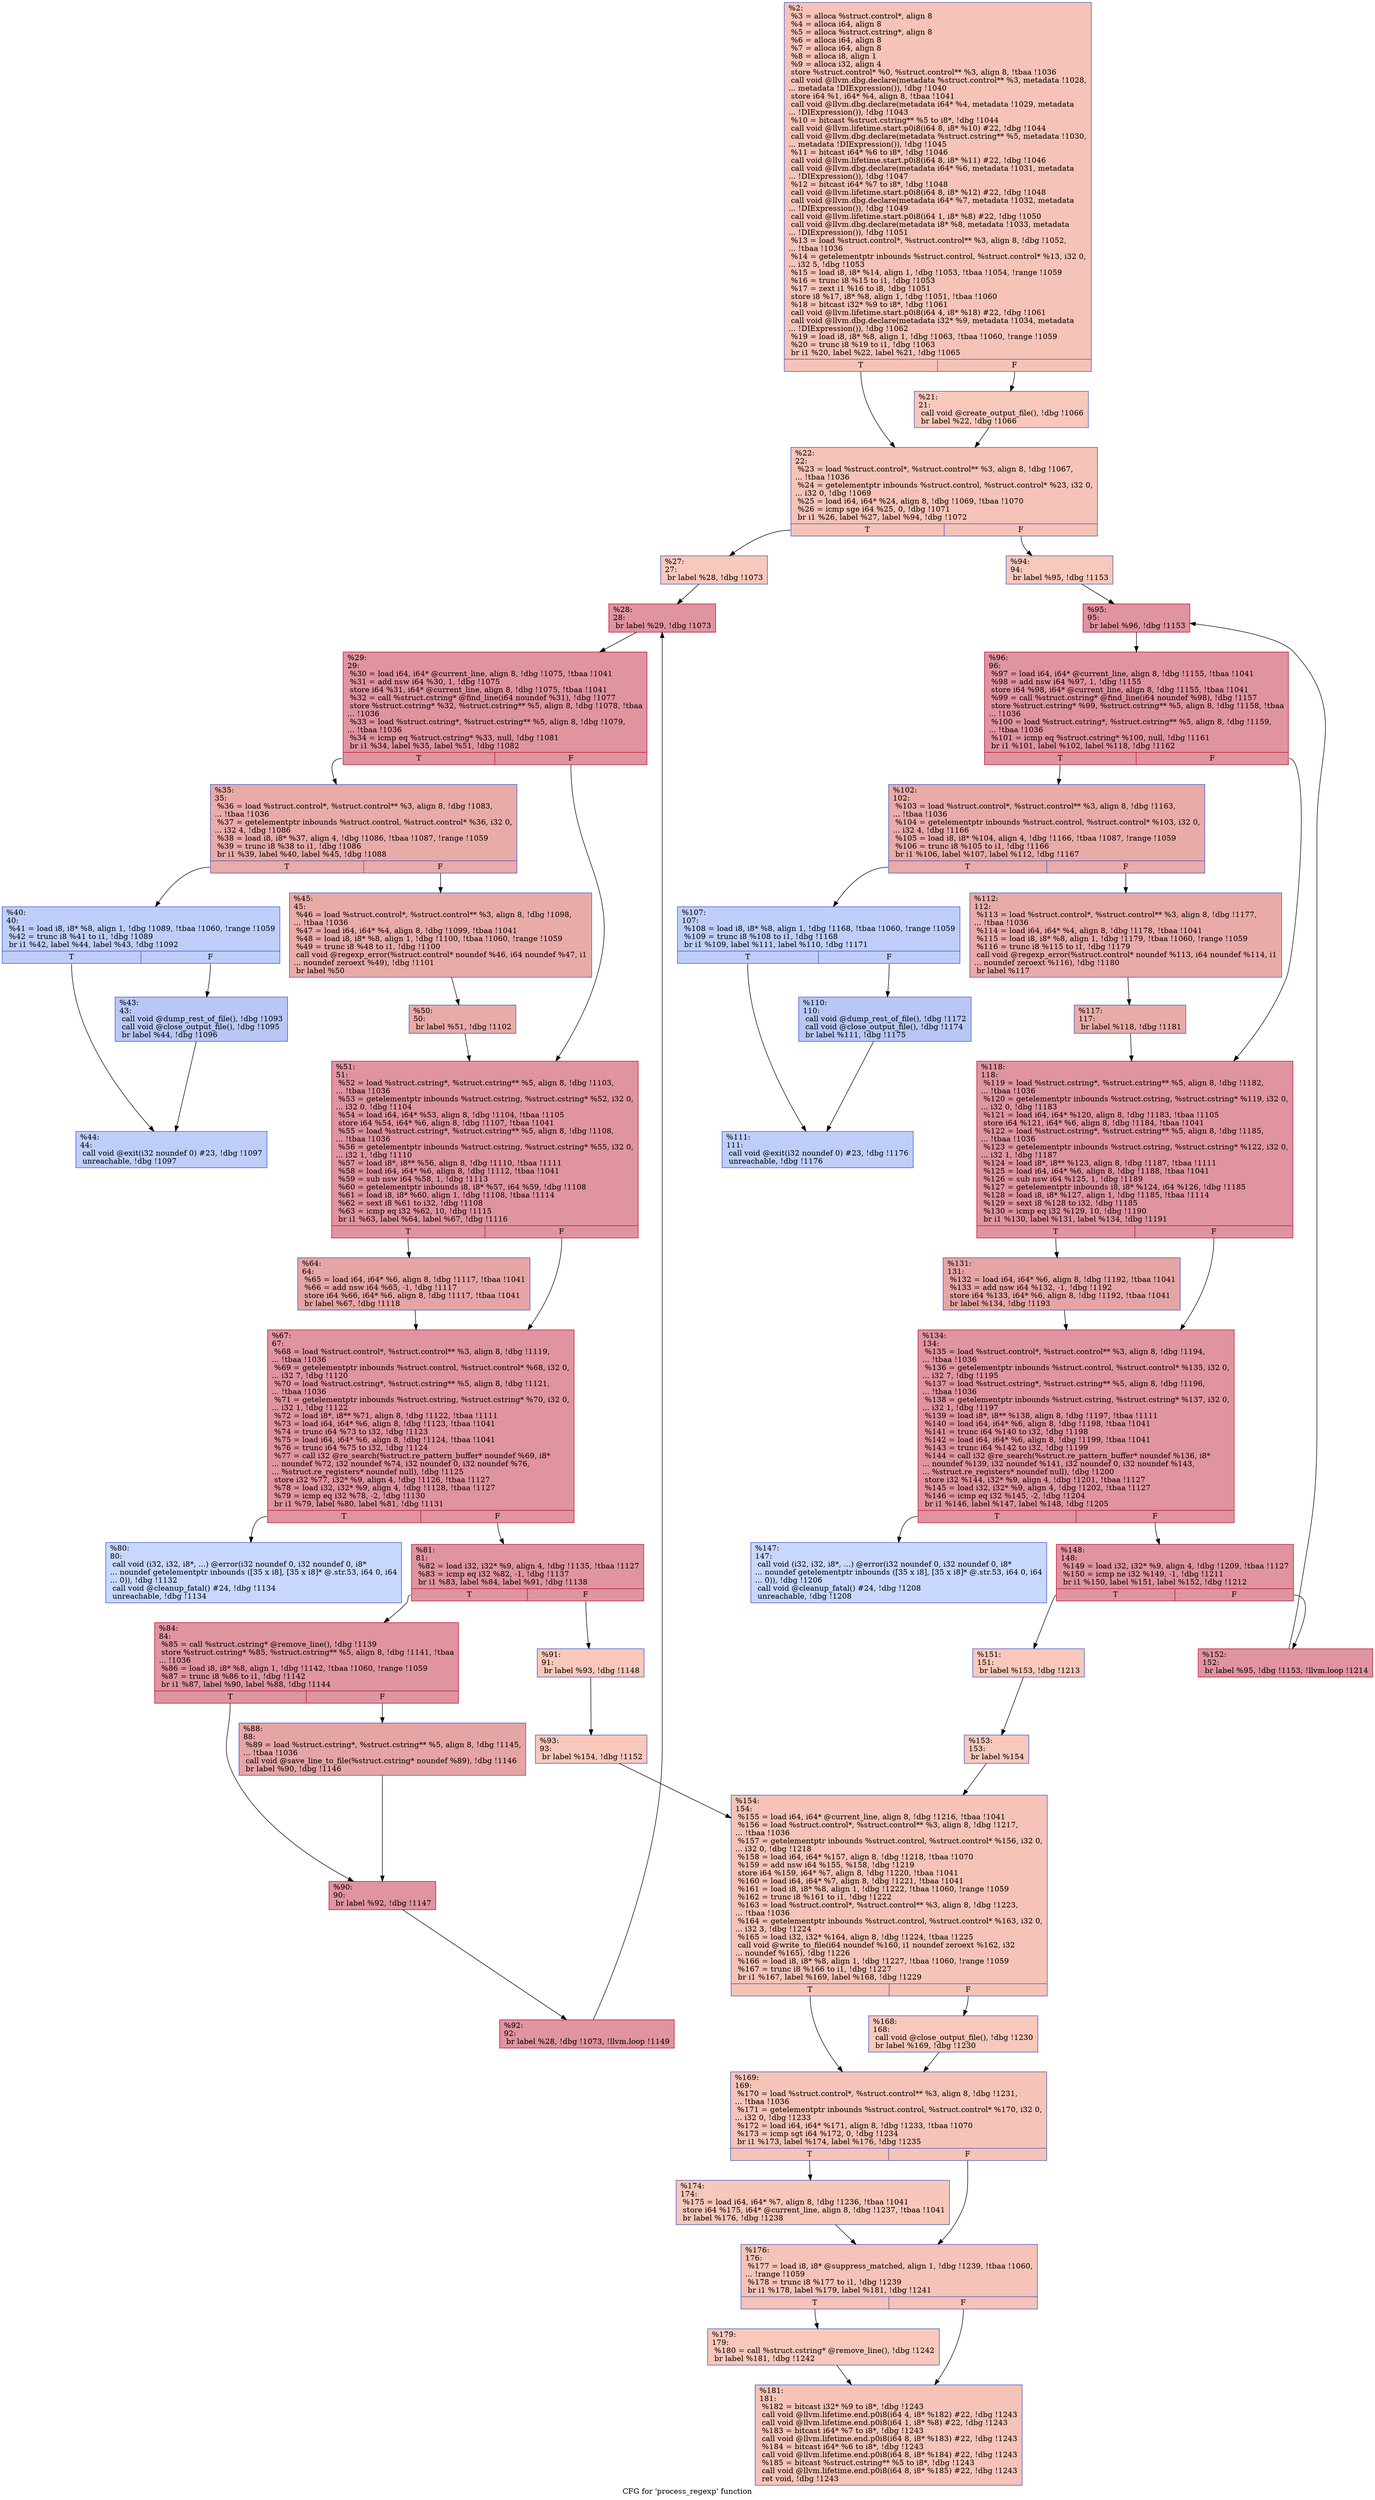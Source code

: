digraph "CFG for 'process_regexp' function" {
	label="CFG for 'process_regexp' function";

	Node0x235f0b0 [shape=record,color="#3d50c3ff", style=filled, fillcolor="#e8765c70",label="{%2:\l  %3 = alloca %struct.control*, align 8\l  %4 = alloca i64, align 8\l  %5 = alloca %struct.cstring*, align 8\l  %6 = alloca i64, align 8\l  %7 = alloca i64, align 8\l  %8 = alloca i8, align 1\l  %9 = alloca i32, align 4\l  store %struct.control* %0, %struct.control** %3, align 8, !tbaa !1036\l  call void @llvm.dbg.declare(metadata %struct.control** %3, metadata !1028,\l... metadata !DIExpression()), !dbg !1040\l  store i64 %1, i64* %4, align 8, !tbaa !1041\l  call void @llvm.dbg.declare(metadata i64* %4, metadata !1029, metadata\l... !DIExpression()), !dbg !1043\l  %10 = bitcast %struct.cstring** %5 to i8*, !dbg !1044\l  call void @llvm.lifetime.start.p0i8(i64 8, i8* %10) #22, !dbg !1044\l  call void @llvm.dbg.declare(metadata %struct.cstring** %5, metadata !1030,\l... metadata !DIExpression()), !dbg !1045\l  %11 = bitcast i64* %6 to i8*, !dbg !1046\l  call void @llvm.lifetime.start.p0i8(i64 8, i8* %11) #22, !dbg !1046\l  call void @llvm.dbg.declare(metadata i64* %6, metadata !1031, metadata\l... !DIExpression()), !dbg !1047\l  %12 = bitcast i64* %7 to i8*, !dbg !1048\l  call void @llvm.lifetime.start.p0i8(i64 8, i8* %12) #22, !dbg !1048\l  call void @llvm.dbg.declare(metadata i64* %7, metadata !1032, metadata\l... !DIExpression()), !dbg !1049\l  call void @llvm.lifetime.start.p0i8(i64 1, i8* %8) #22, !dbg !1050\l  call void @llvm.dbg.declare(metadata i8* %8, metadata !1033, metadata\l... !DIExpression()), !dbg !1051\l  %13 = load %struct.control*, %struct.control** %3, align 8, !dbg !1052,\l... !tbaa !1036\l  %14 = getelementptr inbounds %struct.control, %struct.control* %13, i32 0,\l... i32 5, !dbg !1053\l  %15 = load i8, i8* %14, align 1, !dbg !1053, !tbaa !1054, !range !1059\l  %16 = trunc i8 %15 to i1, !dbg !1053\l  %17 = zext i1 %16 to i8, !dbg !1051\l  store i8 %17, i8* %8, align 1, !dbg !1051, !tbaa !1060\l  %18 = bitcast i32* %9 to i8*, !dbg !1061\l  call void @llvm.lifetime.start.p0i8(i64 4, i8* %18) #22, !dbg !1061\l  call void @llvm.dbg.declare(metadata i32* %9, metadata !1034, metadata\l... !DIExpression()), !dbg !1062\l  %19 = load i8, i8* %8, align 1, !dbg !1063, !tbaa !1060, !range !1059\l  %20 = trunc i8 %19 to i1, !dbg !1063\l  br i1 %20, label %22, label %21, !dbg !1065\l|{<s0>T|<s1>F}}"];
	Node0x235f0b0:s0 -> Node0x2344980;
	Node0x235f0b0:s1 -> Node0x2344930;
	Node0x2344930 [shape=record,color="#3d50c3ff", style=filled, fillcolor="#ed836670",label="{%21:\l21:                                               \l  call void @create_output_file(), !dbg !1066\l  br label %22, !dbg !1066\l}"];
	Node0x2344930 -> Node0x2344980;
	Node0x2344980 [shape=record,color="#3d50c3ff", style=filled, fillcolor="#e8765c70",label="{%22:\l22:                                               \l  %23 = load %struct.control*, %struct.control** %3, align 8, !dbg !1067,\l... !tbaa !1036\l  %24 = getelementptr inbounds %struct.control, %struct.control* %23, i32 0,\l... i32 0, !dbg !1069\l  %25 = load i64, i64* %24, align 8, !dbg !1069, !tbaa !1070\l  %26 = icmp sge i64 %25, 0, !dbg !1071\l  br i1 %26, label %27, label %94, !dbg !1072\l|{<s0>T|<s1>F}}"];
	Node0x2344980:s0 -> Node0x23449d0;
	Node0x2344980:s1 -> Node0x2345010;
	Node0x23449d0 [shape=record,color="#3d50c3ff", style=filled, fillcolor="#ed836670",label="{%27:\l27:                                               \l  br label %28, !dbg !1073\l}"];
	Node0x23449d0 -> Node0x2344a20;
	Node0x2344a20 [shape=record,color="#b70d28ff", style=filled, fillcolor="#b70d2870",label="{%28:\l28:                                               \l  br label %29, !dbg !1073\l}"];
	Node0x2344a20 -> Node0x2344a70;
	Node0x2344a70 [shape=record,color="#b70d28ff", style=filled, fillcolor="#b70d2870",label="{%29:\l29:                                               \l  %30 = load i64, i64* @current_line, align 8, !dbg !1075, !tbaa !1041\l  %31 = add nsw i64 %30, 1, !dbg !1075\l  store i64 %31, i64* @current_line, align 8, !dbg !1075, !tbaa !1041\l  %32 = call %struct.cstring* @find_line(i64 noundef %31), !dbg !1077\l  store %struct.cstring* %32, %struct.cstring** %5, align 8, !dbg !1078, !tbaa\l... !1036\l  %33 = load %struct.cstring*, %struct.cstring** %5, align 8, !dbg !1079,\l... !tbaa !1036\l  %34 = icmp eq %struct.cstring* %33, null, !dbg !1081\l  br i1 %34, label %35, label %51, !dbg !1082\l|{<s0>T|<s1>F}}"];
	Node0x2344a70:s0 -> Node0x2344ac0;
	Node0x2344a70:s1 -> Node0x2344ca0;
	Node0x2344ac0 [shape=record,color="#3d50c3ff", style=filled, fillcolor="#cc403a70",label="{%35:\l35:                                               \l  %36 = load %struct.control*, %struct.control** %3, align 8, !dbg !1083,\l... !tbaa !1036\l  %37 = getelementptr inbounds %struct.control, %struct.control* %36, i32 0,\l... i32 4, !dbg !1086\l  %38 = load i8, i8* %37, align 4, !dbg !1086, !tbaa !1087, !range !1059\l  %39 = trunc i8 %38 to i1, !dbg !1086\l  br i1 %39, label %40, label %45, !dbg !1088\l|{<s0>T|<s1>F}}"];
	Node0x2344ac0:s0 -> Node0x2344b10;
	Node0x2344ac0:s1 -> Node0x2344c00;
	Node0x2344b10 [shape=record,color="#3d50c3ff", style=filled, fillcolor="#6c8ff170",label="{%40:\l40:                                               \l  %41 = load i8, i8* %8, align 1, !dbg !1089, !tbaa !1060, !range !1059\l  %42 = trunc i8 %41 to i1, !dbg !1089\l  br i1 %42, label %44, label %43, !dbg !1092\l|{<s0>T|<s1>F}}"];
	Node0x2344b10:s0 -> Node0x2344bb0;
	Node0x2344b10:s1 -> Node0x2344b60;
	Node0x2344b60 [shape=record,color="#3d50c3ff", style=filled, fillcolor="#5f7fe870",label="{%43:\l43:                                               \l  call void @dump_rest_of_file(), !dbg !1093\l  call void @close_output_file(), !dbg !1095\l  br label %44, !dbg !1096\l}"];
	Node0x2344b60 -> Node0x2344bb0;
	Node0x2344bb0 [shape=record,color="#3d50c3ff", style=filled, fillcolor="#6c8ff170",label="{%44:\l44:                                               \l  call void @exit(i32 noundef 0) #23, !dbg !1097\l  unreachable, !dbg !1097\l}"];
	Node0x2344c00 [shape=record,color="#3d50c3ff", style=filled, fillcolor="#cc403a70",label="{%45:\l45:                                               \l  %46 = load %struct.control*, %struct.control** %3, align 8, !dbg !1098,\l... !tbaa !1036\l  %47 = load i64, i64* %4, align 8, !dbg !1099, !tbaa !1041\l  %48 = load i8, i8* %8, align 1, !dbg !1100, !tbaa !1060, !range !1059\l  %49 = trunc i8 %48 to i1, !dbg !1100\l  call void @regexp_error(%struct.control* noundef %46, i64 noundef %47, i1\l... noundef zeroext %49), !dbg !1101\l  br label %50\l}"];
	Node0x2344c00 -> Node0x2344c50;
	Node0x2344c50 [shape=record,color="#3d50c3ff", style=filled, fillcolor="#cc403a70",label="{%50:\l50:                                               \l  br label %51, !dbg !1102\l}"];
	Node0x2344c50 -> Node0x2344ca0;
	Node0x2344ca0 [shape=record,color="#b70d28ff", style=filled, fillcolor="#b70d2870",label="{%51:\l51:                                               \l  %52 = load %struct.cstring*, %struct.cstring** %5, align 8, !dbg !1103,\l... !tbaa !1036\l  %53 = getelementptr inbounds %struct.cstring, %struct.cstring* %52, i32 0,\l... i32 0, !dbg !1104\l  %54 = load i64, i64* %53, align 8, !dbg !1104, !tbaa !1105\l  store i64 %54, i64* %6, align 8, !dbg !1107, !tbaa !1041\l  %55 = load %struct.cstring*, %struct.cstring** %5, align 8, !dbg !1108,\l... !tbaa !1036\l  %56 = getelementptr inbounds %struct.cstring, %struct.cstring* %55, i32 0,\l... i32 1, !dbg !1110\l  %57 = load i8*, i8** %56, align 8, !dbg !1110, !tbaa !1111\l  %58 = load i64, i64* %6, align 8, !dbg !1112, !tbaa !1041\l  %59 = sub nsw i64 %58, 1, !dbg !1113\l  %60 = getelementptr inbounds i8, i8* %57, i64 %59, !dbg !1108\l  %61 = load i8, i8* %60, align 1, !dbg !1108, !tbaa !1114\l  %62 = sext i8 %61 to i32, !dbg !1108\l  %63 = icmp eq i32 %62, 10, !dbg !1115\l  br i1 %63, label %64, label %67, !dbg !1116\l|{<s0>T|<s1>F}}"];
	Node0x2344ca0:s0 -> Node0x2344cf0;
	Node0x2344ca0:s1 -> Node0x2344d40;
	Node0x2344cf0 [shape=record,color="#3d50c3ff", style=filled, fillcolor="#c5333470",label="{%64:\l64:                                               \l  %65 = load i64, i64* %6, align 8, !dbg !1117, !tbaa !1041\l  %66 = add nsw i64 %65, -1, !dbg !1117\l  store i64 %66, i64* %6, align 8, !dbg !1117, !tbaa !1041\l  br label %67, !dbg !1118\l}"];
	Node0x2344cf0 -> Node0x2344d40;
	Node0x2344d40 [shape=record,color="#b70d28ff", style=filled, fillcolor="#b70d2870",label="{%67:\l67:                                               \l  %68 = load %struct.control*, %struct.control** %3, align 8, !dbg !1119,\l... !tbaa !1036\l  %69 = getelementptr inbounds %struct.control, %struct.control* %68, i32 0,\l... i32 7, !dbg !1120\l  %70 = load %struct.cstring*, %struct.cstring** %5, align 8, !dbg !1121,\l... !tbaa !1036\l  %71 = getelementptr inbounds %struct.cstring, %struct.cstring* %70, i32 0,\l... i32 1, !dbg !1122\l  %72 = load i8*, i8** %71, align 8, !dbg !1122, !tbaa !1111\l  %73 = load i64, i64* %6, align 8, !dbg !1123, !tbaa !1041\l  %74 = trunc i64 %73 to i32, !dbg !1123\l  %75 = load i64, i64* %6, align 8, !dbg !1124, !tbaa !1041\l  %76 = trunc i64 %75 to i32, !dbg !1124\l  %77 = call i32 @re_search(%struct.re_pattern_buffer* noundef %69, i8*\l... noundef %72, i32 noundef %74, i32 noundef 0, i32 noundef %76,\l... %struct.re_registers* noundef null), !dbg !1125\l  store i32 %77, i32* %9, align 4, !dbg !1126, !tbaa !1127\l  %78 = load i32, i32* %9, align 4, !dbg !1128, !tbaa !1127\l  %79 = icmp eq i32 %78, -2, !dbg !1130\l  br i1 %79, label %80, label %81, !dbg !1131\l|{<s0>T|<s1>F}}"];
	Node0x2344d40:s0 -> Node0x2344d90;
	Node0x2344d40:s1 -> Node0x2344de0;
	Node0x2344d90 [shape=record,color="#3d50c3ff", style=filled, fillcolor="#81a4fb70",label="{%80:\l80:                                               \l  call void (i32, i32, i8*, ...) @error(i32 noundef 0, i32 noundef 0, i8*\l... noundef getelementptr inbounds ([35 x i8], [35 x i8]* @.str.53, i64 0, i64\l... 0)), !dbg !1132\l  call void @cleanup_fatal() #24, !dbg !1134\l  unreachable, !dbg !1134\l}"];
	Node0x2344de0 [shape=record,color="#b70d28ff", style=filled, fillcolor="#b70d2870",label="{%81:\l81:                                               \l  %82 = load i32, i32* %9, align 4, !dbg !1135, !tbaa !1127\l  %83 = icmp eq i32 %82, -1, !dbg !1137\l  br i1 %83, label %84, label %91, !dbg !1138\l|{<s0>T|<s1>F}}"];
	Node0x2344de0:s0 -> Node0x2344e30;
	Node0x2344de0:s1 -> Node0x2344f20;
	Node0x2344e30 [shape=record,color="#b70d28ff", style=filled, fillcolor="#b70d2870",label="{%84:\l84:                                               \l  %85 = call %struct.cstring* @remove_line(), !dbg !1139\l  store %struct.cstring* %85, %struct.cstring** %5, align 8, !dbg !1141, !tbaa\l... !1036\l  %86 = load i8, i8* %8, align 1, !dbg !1142, !tbaa !1060, !range !1059\l  %87 = trunc i8 %86 to i1, !dbg !1142\l  br i1 %87, label %90, label %88, !dbg !1144\l|{<s0>T|<s1>F}}"];
	Node0x2344e30:s0 -> Node0x2344ed0;
	Node0x2344e30:s1 -> Node0x2344e80;
	Node0x2344e80 [shape=record,color="#3d50c3ff", style=filled, fillcolor="#c5333470",label="{%88:\l88:                                               \l  %89 = load %struct.cstring*, %struct.cstring** %5, align 8, !dbg !1145,\l... !tbaa !1036\l  call void @save_line_to_file(%struct.cstring* noundef %89), !dbg !1146\l  br label %90, !dbg !1146\l}"];
	Node0x2344e80 -> Node0x2344ed0;
	Node0x2344ed0 [shape=record,color="#b70d28ff", style=filled, fillcolor="#b70d2870",label="{%90:\l90:                                               \l  br label %92, !dbg !1147\l}"];
	Node0x2344ed0 -> Node0x2344f70;
	Node0x2344f20 [shape=record,color="#3d50c3ff", style=filled, fillcolor="#ed836670",label="{%91:\l91:                                               \l  br label %93, !dbg !1148\l}"];
	Node0x2344f20 -> Node0x2344fc0;
	Node0x2344f70 [shape=record,color="#b70d28ff", style=filled, fillcolor="#b70d2870",label="{%92:\l92:                                               \l  br label %28, !dbg !1073, !llvm.loop !1149\l}"];
	Node0x2344f70 -> Node0x2344a20;
	Node0x2344fc0 [shape=record,color="#3d50c3ff", style=filled, fillcolor="#ed836670",label="{%93:\l93:                                               \l  br label %154, !dbg !1152\l}"];
	Node0x2344fc0 -> Node0x2345560;
	Node0x2345010 [shape=record,color="#3d50c3ff", style=filled, fillcolor="#ed836670",label="{%94:\l94:                                               \l  br label %95, !dbg !1153\l}"];
	Node0x2345010 -> Node0x2345060;
	Node0x2345060 [shape=record,color="#b70d28ff", style=filled, fillcolor="#b70d2870",label="{%95:\l95:                                               \l  br label %96, !dbg !1153\l}"];
	Node0x2345060 -> Node0x23450b0;
	Node0x23450b0 [shape=record,color="#b70d28ff", style=filled, fillcolor="#b70d2870",label="{%96:\l96:                                               \l  %97 = load i64, i64* @current_line, align 8, !dbg !1155, !tbaa !1041\l  %98 = add nsw i64 %97, 1, !dbg !1155\l  store i64 %98, i64* @current_line, align 8, !dbg !1155, !tbaa !1041\l  %99 = call %struct.cstring* @find_line(i64 noundef %98), !dbg !1157\l  store %struct.cstring* %99, %struct.cstring** %5, align 8, !dbg !1158, !tbaa\l... !1036\l  %100 = load %struct.cstring*, %struct.cstring** %5, align 8, !dbg !1159,\l... !tbaa !1036\l  %101 = icmp eq %struct.cstring* %100, null, !dbg !1161\l  br i1 %101, label %102, label %118, !dbg !1162\l|{<s0>T|<s1>F}}"];
	Node0x23450b0:s0 -> Node0x2345100;
	Node0x23450b0:s1 -> Node0x23452e0;
	Node0x2345100 [shape=record,color="#3d50c3ff", style=filled, fillcolor="#cc403a70",label="{%102:\l102:                                              \l  %103 = load %struct.control*, %struct.control** %3, align 8, !dbg !1163,\l... !tbaa !1036\l  %104 = getelementptr inbounds %struct.control, %struct.control* %103, i32 0,\l... i32 4, !dbg !1166\l  %105 = load i8, i8* %104, align 4, !dbg !1166, !tbaa !1087, !range !1059\l  %106 = trunc i8 %105 to i1, !dbg !1166\l  br i1 %106, label %107, label %112, !dbg !1167\l|{<s0>T|<s1>F}}"];
	Node0x2345100:s0 -> Node0x2345150;
	Node0x2345100:s1 -> Node0x2345240;
	Node0x2345150 [shape=record,color="#3d50c3ff", style=filled, fillcolor="#6c8ff170",label="{%107:\l107:                                              \l  %108 = load i8, i8* %8, align 1, !dbg !1168, !tbaa !1060, !range !1059\l  %109 = trunc i8 %108 to i1, !dbg !1168\l  br i1 %109, label %111, label %110, !dbg !1171\l|{<s0>T|<s1>F}}"];
	Node0x2345150:s0 -> Node0x23451f0;
	Node0x2345150:s1 -> Node0x23451a0;
	Node0x23451a0 [shape=record,color="#3d50c3ff", style=filled, fillcolor="#5f7fe870",label="{%110:\l110:                                              \l  call void @dump_rest_of_file(), !dbg !1172\l  call void @close_output_file(), !dbg !1174\l  br label %111, !dbg !1175\l}"];
	Node0x23451a0 -> Node0x23451f0;
	Node0x23451f0 [shape=record,color="#3d50c3ff", style=filled, fillcolor="#6c8ff170",label="{%111:\l111:                                              \l  call void @exit(i32 noundef 0) #23, !dbg !1176\l  unreachable, !dbg !1176\l}"];
	Node0x2345240 [shape=record,color="#3d50c3ff", style=filled, fillcolor="#cc403a70",label="{%112:\l112:                                              \l  %113 = load %struct.control*, %struct.control** %3, align 8, !dbg !1177,\l... !tbaa !1036\l  %114 = load i64, i64* %4, align 8, !dbg !1178, !tbaa !1041\l  %115 = load i8, i8* %8, align 1, !dbg !1179, !tbaa !1060, !range !1059\l  %116 = trunc i8 %115 to i1, !dbg !1179\l  call void @regexp_error(%struct.control* noundef %113, i64 noundef %114, i1\l... noundef zeroext %116), !dbg !1180\l  br label %117\l}"];
	Node0x2345240 -> Node0x2345290;
	Node0x2345290 [shape=record,color="#3d50c3ff", style=filled, fillcolor="#cc403a70",label="{%117:\l117:                                              \l  br label %118, !dbg !1181\l}"];
	Node0x2345290 -> Node0x23452e0;
	Node0x23452e0 [shape=record,color="#b70d28ff", style=filled, fillcolor="#b70d2870",label="{%118:\l118:                                              \l  %119 = load %struct.cstring*, %struct.cstring** %5, align 8, !dbg !1182,\l... !tbaa !1036\l  %120 = getelementptr inbounds %struct.cstring, %struct.cstring* %119, i32 0,\l... i32 0, !dbg !1183\l  %121 = load i64, i64* %120, align 8, !dbg !1183, !tbaa !1105\l  store i64 %121, i64* %6, align 8, !dbg !1184, !tbaa !1041\l  %122 = load %struct.cstring*, %struct.cstring** %5, align 8, !dbg !1185,\l... !tbaa !1036\l  %123 = getelementptr inbounds %struct.cstring, %struct.cstring* %122, i32 0,\l... i32 1, !dbg !1187\l  %124 = load i8*, i8** %123, align 8, !dbg !1187, !tbaa !1111\l  %125 = load i64, i64* %6, align 8, !dbg !1188, !tbaa !1041\l  %126 = sub nsw i64 %125, 1, !dbg !1189\l  %127 = getelementptr inbounds i8, i8* %124, i64 %126, !dbg !1185\l  %128 = load i8, i8* %127, align 1, !dbg !1185, !tbaa !1114\l  %129 = sext i8 %128 to i32, !dbg !1185\l  %130 = icmp eq i32 %129, 10, !dbg !1190\l  br i1 %130, label %131, label %134, !dbg !1191\l|{<s0>T|<s1>F}}"];
	Node0x23452e0:s0 -> Node0x2345330;
	Node0x23452e0:s1 -> Node0x2345380;
	Node0x2345330 [shape=record,color="#3d50c3ff", style=filled, fillcolor="#c5333470",label="{%131:\l131:                                              \l  %132 = load i64, i64* %6, align 8, !dbg !1192, !tbaa !1041\l  %133 = add nsw i64 %132, -1, !dbg !1192\l  store i64 %133, i64* %6, align 8, !dbg !1192, !tbaa !1041\l  br label %134, !dbg !1193\l}"];
	Node0x2345330 -> Node0x2345380;
	Node0x2345380 [shape=record,color="#b70d28ff", style=filled, fillcolor="#b70d2870",label="{%134:\l134:                                              \l  %135 = load %struct.control*, %struct.control** %3, align 8, !dbg !1194,\l... !tbaa !1036\l  %136 = getelementptr inbounds %struct.control, %struct.control* %135, i32 0,\l... i32 7, !dbg !1195\l  %137 = load %struct.cstring*, %struct.cstring** %5, align 8, !dbg !1196,\l... !tbaa !1036\l  %138 = getelementptr inbounds %struct.cstring, %struct.cstring* %137, i32 0,\l... i32 1, !dbg !1197\l  %139 = load i8*, i8** %138, align 8, !dbg !1197, !tbaa !1111\l  %140 = load i64, i64* %6, align 8, !dbg !1198, !tbaa !1041\l  %141 = trunc i64 %140 to i32, !dbg !1198\l  %142 = load i64, i64* %6, align 8, !dbg !1199, !tbaa !1041\l  %143 = trunc i64 %142 to i32, !dbg !1199\l  %144 = call i32 @re_search(%struct.re_pattern_buffer* noundef %136, i8*\l... noundef %139, i32 noundef %141, i32 noundef 0, i32 noundef %143,\l... %struct.re_registers* noundef null), !dbg !1200\l  store i32 %144, i32* %9, align 4, !dbg !1201, !tbaa !1127\l  %145 = load i32, i32* %9, align 4, !dbg !1202, !tbaa !1127\l  %146 = icmp eq i32 %145, -2, !dbg !1204\l  br i1 %146, label %147, label %148, !dbg !1205\l|{<s0>T|<s1>F}}"];
	Node0x2345380:s0 -> Node0x23453d0;
	Node0x2345380:s1 -> Node0x2345420;
	Node0x23453d0 [shape=record,color="#3d50c3ff", style=filled, fillcolor="#81a4fb70",label="{%147:\l147:                                              \l  call void (i32, i32, i8*, ...) @error(i32 noundef 0, i32 noundef 0, i8*\l... noundef getelementptr inbounds ([35 x i8], [35 x i8]* @.str.53, i64 0, i64\l... 0)), !dbg !1206\l  call void @cleanup_fatal() #24, !dbg !1208\l  unreachable, !dbg !1208\l}"];
	Node0x2345420 [shape=record,color="#b70d28ff", style=filled, fillcolor="#b70d2870",label="{%148:\l148:                                              \l  %149 = load i32, i32* %9, align 4, !dbg !1209, !tbaa !1127\l  %150 = icmp ne i32 %149, -1, !dbg !1211\l  br i1 %150, label %151, label %152, !dbg !1212\l|{<s0>T|<s1>F}}"];
	Node0x2345420:s0 -> Node0x2345470;
	Node0x2345420:s1 -> Node0x23454c0;
	Node0x2345470 [shape=record,color="#3d50c3ff", style=filled, fillcolor="#ed836670",label="{%151:\l151:                                              \l  br label %153, !dbg !1213\l}"];
	Node0x2345470 -> Node0x2345510;
	Node0x23454c0 [shape=record,color="#b70d28ff", style=filled, fillcolor="#b70d2870",label="{%152:\l152:                                              \l  br label %95, !dbg !1153, !llvm.loop !1214\l}"];
	Node0x23454c0 -> Node0x2345060;
	Node0x2345510 [shape=record,color="#3d50c3ff", style=filled, fillcolor="#ed836670",label="{%153:\l153:                                              \l  br label %154\l}"];
	Node0x2345510 -> Node0x2345560;
	Node0x2345560 [shape=record,color="#3d50c3ff", style=filled, fillcolor="#e8765c70",label="{%154:\l154:                                              \l  %155 = load i64, i64* @current_line, align 8, !dbg !1216, !tbaa !1041\l  %156 = load %struct.control*, %struct.control** %3, align 8, !dbg !1217,\l... !tbaa !1036\l  %157 = getelementptr inbounds %struct.control, %struct.control* %156, i32 0,\l... i32 0, !dbg !1218\l  %158 = load i64, i64* %157, align 8, !dbg !1218, !tbaa !1070\l  %159 = add nsw i64 %155, %158, !dbg !1219\l  store i64 %159, i64* %7, align 8, !dbg !1220, !tbaa !1041\l  %160 = load i64, i64* %7, align 8, !dbg !1221, !tbaa !1041\l  %161 = load i8, i8* %8, align 1, !dbg !1222, !tbaa !1060, !range !1059\l  %162 = trunc i8 %161 to i1, !dbg !1222\l  %163 = load %struct.control*, %struct.control** %3, align 8, !dbg !1223,\l... !tbaa !1036\l  %164 = getelementptr inbounds %struct.control, %struct.control* %163, i32 0,\l... i32 3, !dbg !1224\l  %165 = load i32, i32* %164, align 8, !dbg !1224, !tbaa !1225\l  call void @write_to_file(i64 noundef %160, i1 noundef zeroext %162, i32\l... noundef %165), !dbg !1226\l  %166 = load i8, i8* %8, align 1, !dbg !1227, !tbaa !1060, !range !1059\l  %167 = trunc i8 %166 to i1, !dbg !1227\l  br i1 %167, label %169, label %168, !dbg !1229\l|{<s0>T|<s1>F}}"];
	Node0x2345560:s0 -> Node0x2345600;
	Node0x2345560:s1 -> Node0x23455b0;
	Node0x23455b0 [shape=record,color="#3d50c3ff", style=filled, fillcolor="#ed836670",label="{%168:\l168:                                              \l  call void @close_output_file(), !dbg !1230\l  br label %169, !dbg !1230\l}"];
	Node0x23455b0 -> Node0x2345600;
	Node0x2345600 [shape=record,color="#3d50c3ff", style=filled, fillcolor="#e8765c70",label="{%169:\l169:                                              \l  %170 = load %struct.control*, %struct.control** %3, align 8, !dbg !1231,\l... !tbaa !1036\l  %171 = getelementptr inbounds %struct.control, %struct.control* %170, i32 0,\l... i32 0, !dbg !1233\l  %172 = load i64, i64* %171, align 8, !dbg !1233, !tbaa !1070\l  %173 = icmp sgt i64 %172, 0, !dbg !1234\l  br i1 %173, label %174, label %176, !dbg !1235\l|{<s0>T|<s1>F}}"];
	Node0x2345600:s0 -> Node0x2345650;
	Node0x2345600:s1 -> Node0x23456a0;
	Node0x2345650 [shape=record,color="#3d50c3ff", style=filled, fillcolor="#ec7f6370",label="{%174:\l174:                                              \l  %175 = load i64, i64* %7, align 8, !dbg !1236, !tbaa !1041\l  store i64 %175, i64* @current_line, align 8, !dbg !1237, !tbaa !1041\l  br label %176, !dbg !1238\l}"];
	Node0x2345650 -> Node0x23456a0;
	Node0x23456a0 [shape=record,color="#3d50c3ff", style=filled, fillcolor="#e8765c70",label="{%176:\l176:                                              \l  %177 = load i8, i8* @suppress_matched, align 1, !dbg !1239, !tbaa !1060,\l... !range !1059\l  %178 = trunc i8 %177 to i1, !dbg !1239\l  br i1 %178, label %179, label %181, !dbg !1241\l|{<s0>T|<s1>F}}"];
	Node0x23456a0:s0 -> Node0x23456f0;
	Node0x23456a0:s1 -> Node0x2345740;
	Node0x23456f0 [shape=record,color="#3d50c3ff", style=filled, fillcolor="#ed836670",label="{%179:\l179:                                              \l  %180 = call %struct.cstring* @remove_line(), !dbg !1242\l  br label %181, !dbg !1242\l}"];
	Node0x23456f0 -> Node0x2345740;
	Node0x2345740 [shape=record,color="#3d50c3ff", style=filled, fillcolor="#e8765c70",label="{%181:\l181:                                              \l  %182 = bitcast i32* %9 to i8*, !dbg !1243\l  call void @llvm.lifetime.end.p0i8(i64 4, i8* %182) #22, !dbg !1243\l  call void @llvm.lifetime.end.p0i8(i64 1, i8* %8) #22, !dbg !1243\l  %183 = bitcast i64* %7 to i8*, !dbg !1243\l  call void @llvm.lifetime.end.p0i8(i64 8, i8* %183) #22, !dbg !1243\l  %184 = bitcast i64* %6 to i8*, !dbg !1243\l  call void @llvm.lifetime.end.p0i8(i64 8, i8* %184) #22, !dbg !1243\l  %185 = bitcast %struct.cstring** %5 to i8*, !dbg !1243\l  call void @llvm.lifetime.end.p0i8(i64 8, i8* %185) #22, !dbg !1243\l  ret void, !dbg !1243\l}"];
}
